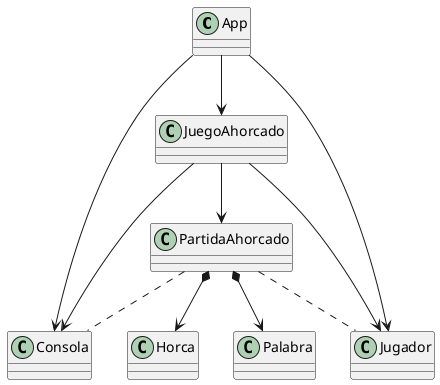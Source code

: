 @startuml classdiagram

App --> Consola
App --> Jugador 
App --> JuegoAhorcado
JuegoAhorcado --> Consola
JuegoAhorcado --> PartidaAhorcado
JuegoAhorcado --> Jugador
PartidaAhorcado *--> Horca
PartidaAhorcado *--> Palabra
PartidaAhorcado .. Jugador
PartidaAhorcado .. Consola

@enduml